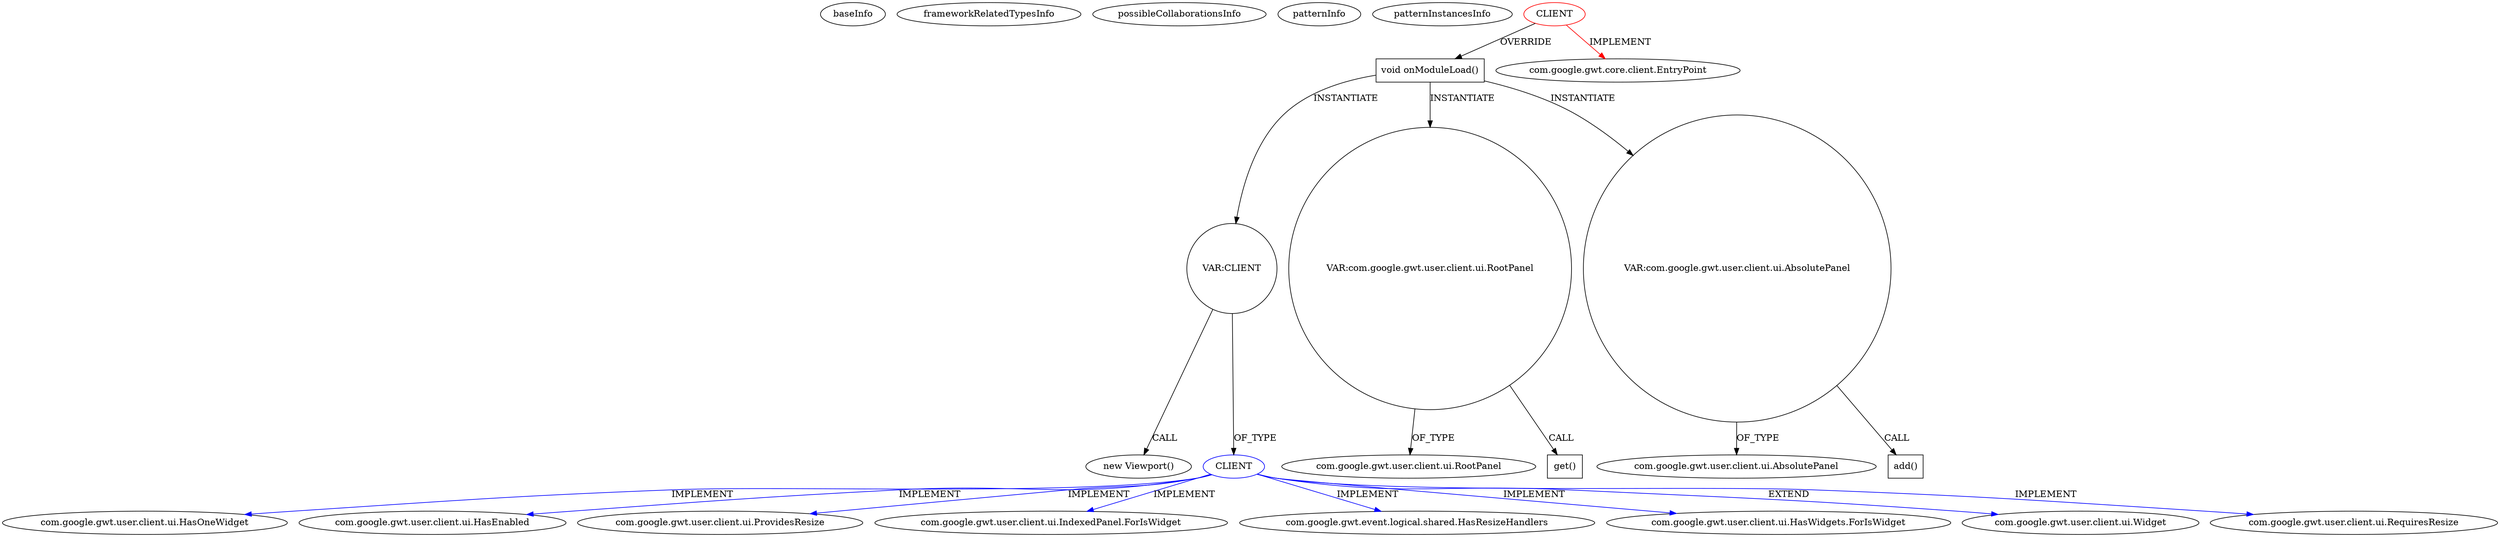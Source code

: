 digraph {
baseInfo[graphId=1971,category="pattern",isAnonymous=false,possibleRelation=true]
frameworkRelatedTypesInfo[0="com.google.gwt.core.client.EntryPoint"]
possibleCollaborationsInfo[0="1971~INSTANTIATION-OVERRIDING_METHOD_DECLARATION-~com.google.gwt.core.client.EntryPoint ~com.google.gwt.user.client.ui.HasOneWidget com.google.gwt.user.client.ui.HasEnabled com.google.gwt.event.logical.shared.HasResizeHandlers com.google.gwt.user.client.ui.ProvidesResize com.google.gwt.user.client.ui.RequiresResize com.google.gwt.user.client.ui.HasWidgets.ForIsWidget com.google.gwt.user.client.ui.Widget com.google.gwt.user.client.ui.IndexedPanel.ForIsWidget ~false~false"]
patternInfo[frequency=2.0,patternRootClient=0]
patternInstancesInfo[0="Cauac-GXTProject~/Cauac-GXTProject/GXTProject-master/src/main/java/gxtproject/client/Main.java~Main~77",1="rdomingonl-layoutTest~/rdomingonl-layoutTest/layoutTest-master/src/main/java/nl/tc/rd/exp/layouttest/client/Application.java~Application~4335"]
14[label="new Viewport()",vertexType="CONSTRUCTOR_CALL",isFrameworkType=false]
15[label="VAR:CLIENT",vertexType="VARIABLE_EXPRESION",isFrameworkType=false,shape=circle]
13[label="void onModuleLoad()",vertexType="OVERRIDING_METHOD_DECLARATION",isFrameworkType=false,shape=box]
0[label="CLIENT",vertexType="ROOT_CLIENT_CLASS_DECLARATION",isFrameworkType=false,color=red]
2[label="com.google.gwt.core.client.EntryPoint",vertexType="FRAMEWORK_INTERFACE_TYPE",isFrameworkType=false]
30[label="VAR:com.google.gwt.user.client.ui.RootPanel",vertexType="VARIABLE_EXPRESION",isFrameworkType=false,shape=circle]
32[label="com.google.gwt.user.client.ui.RootPanel",vertexType="FRAMEWORK_CLASS_TYPE",isFrameworkType=false]
31[label="get()",vertexType="INSIDE_CALL",isFrameworkType=false,shape=box]
27[label="VAR:com.google.gwt.user.client.ui.AbsolutePanel",vertexType="VARIABLE_EXPRESION",isFrameworkType=false,shape=circle]
29[label="com.google.gwt.user.client.ui.AbsolutePanel",vertexType="FRAMEWORK_CLASS_TYPE",isFrameworkType=false]
28[label="add()",vertexType="INSIDE_CALL",isFrameworkType=false,shape=box]
16[label="CLIENT",vertexType="REFERENCE_CLIENT_CLASS_DECLARATION",isFrameworkType=false,color=blue]
12[label="com.google.gwt.user.client.ui.HasOneWidget",vertexType="FRAMEWORK_INTERFACE_TYPE",isFrameworkType=false]
7[label="com.google.gwt.user.client.ui.HasEnabled",vertexType="FRAMEWORK_INTERFACE_TYPE",isFrameworkType=false]
11[label="com.google.gwt.user.client.ui.ProvidesResize",vertexType="FRAMEWORK_INTERFACE_TYPE",isFrameworkType=false]
9[label="com.google.gwt.user.client.ui.IndexedPanel.ForIsWidget",vertexType="FRAMEWORK_INTERFACE_TYPE",isFrameworkType=false]
6[label="com.google.gwt.event.logical.shared.HasResizeHandlers",vertexType="FRAMEWORK_INTERFACE_TYPE",isFrameworkType=false]
8[label="com.google.gwt.user.client.ui.HasWidgets.ForIsWidget",vertexType="FRAMEWORK_INTERFACE_TYPE",isFrameworkType=false]
5[label="com.google.gwt.user.client.ui.Widget",vertexType="FRAMEWORK_CLASS_TYPE",isFrameworkType=false]
10[label="com.google.gwt.user.client.ui.RequiresResize",vertexType="FRAMEWORK_INTERFACE_TYPE",isFrameworkType=false]
15->16[label="OF_TYPE"]
16->12[label="IMPLEMENT",color=blue]
30->31[label="CALL"]
0->2[label="IMPLEMENT",color=red]
16->7[label="IMPLEMENT",color=blue]
13->30[label="INSTANTIATE"]
16->6[label="IMPLEMENT",color=blue]
0->13[label="OVERRIDE"]
16->11[label="IMPLEMENT",color=blue]
13->27[label="INSTANTIATE"]
16->10[label="IMPLEMENT",color=blue]
15->14[label="CALL"]
16->8[label="IMPLEMENT",color=blue]
13->15[label="INSTANTIATE"]
30->32[label="OF_TYPE"]
27->29[label="OF_TYPE"]
27->28[label="CALL"]
16->5[label="EXTEND",color=blue]
16->9[label="IMPLEMENT",color=blue]
}
